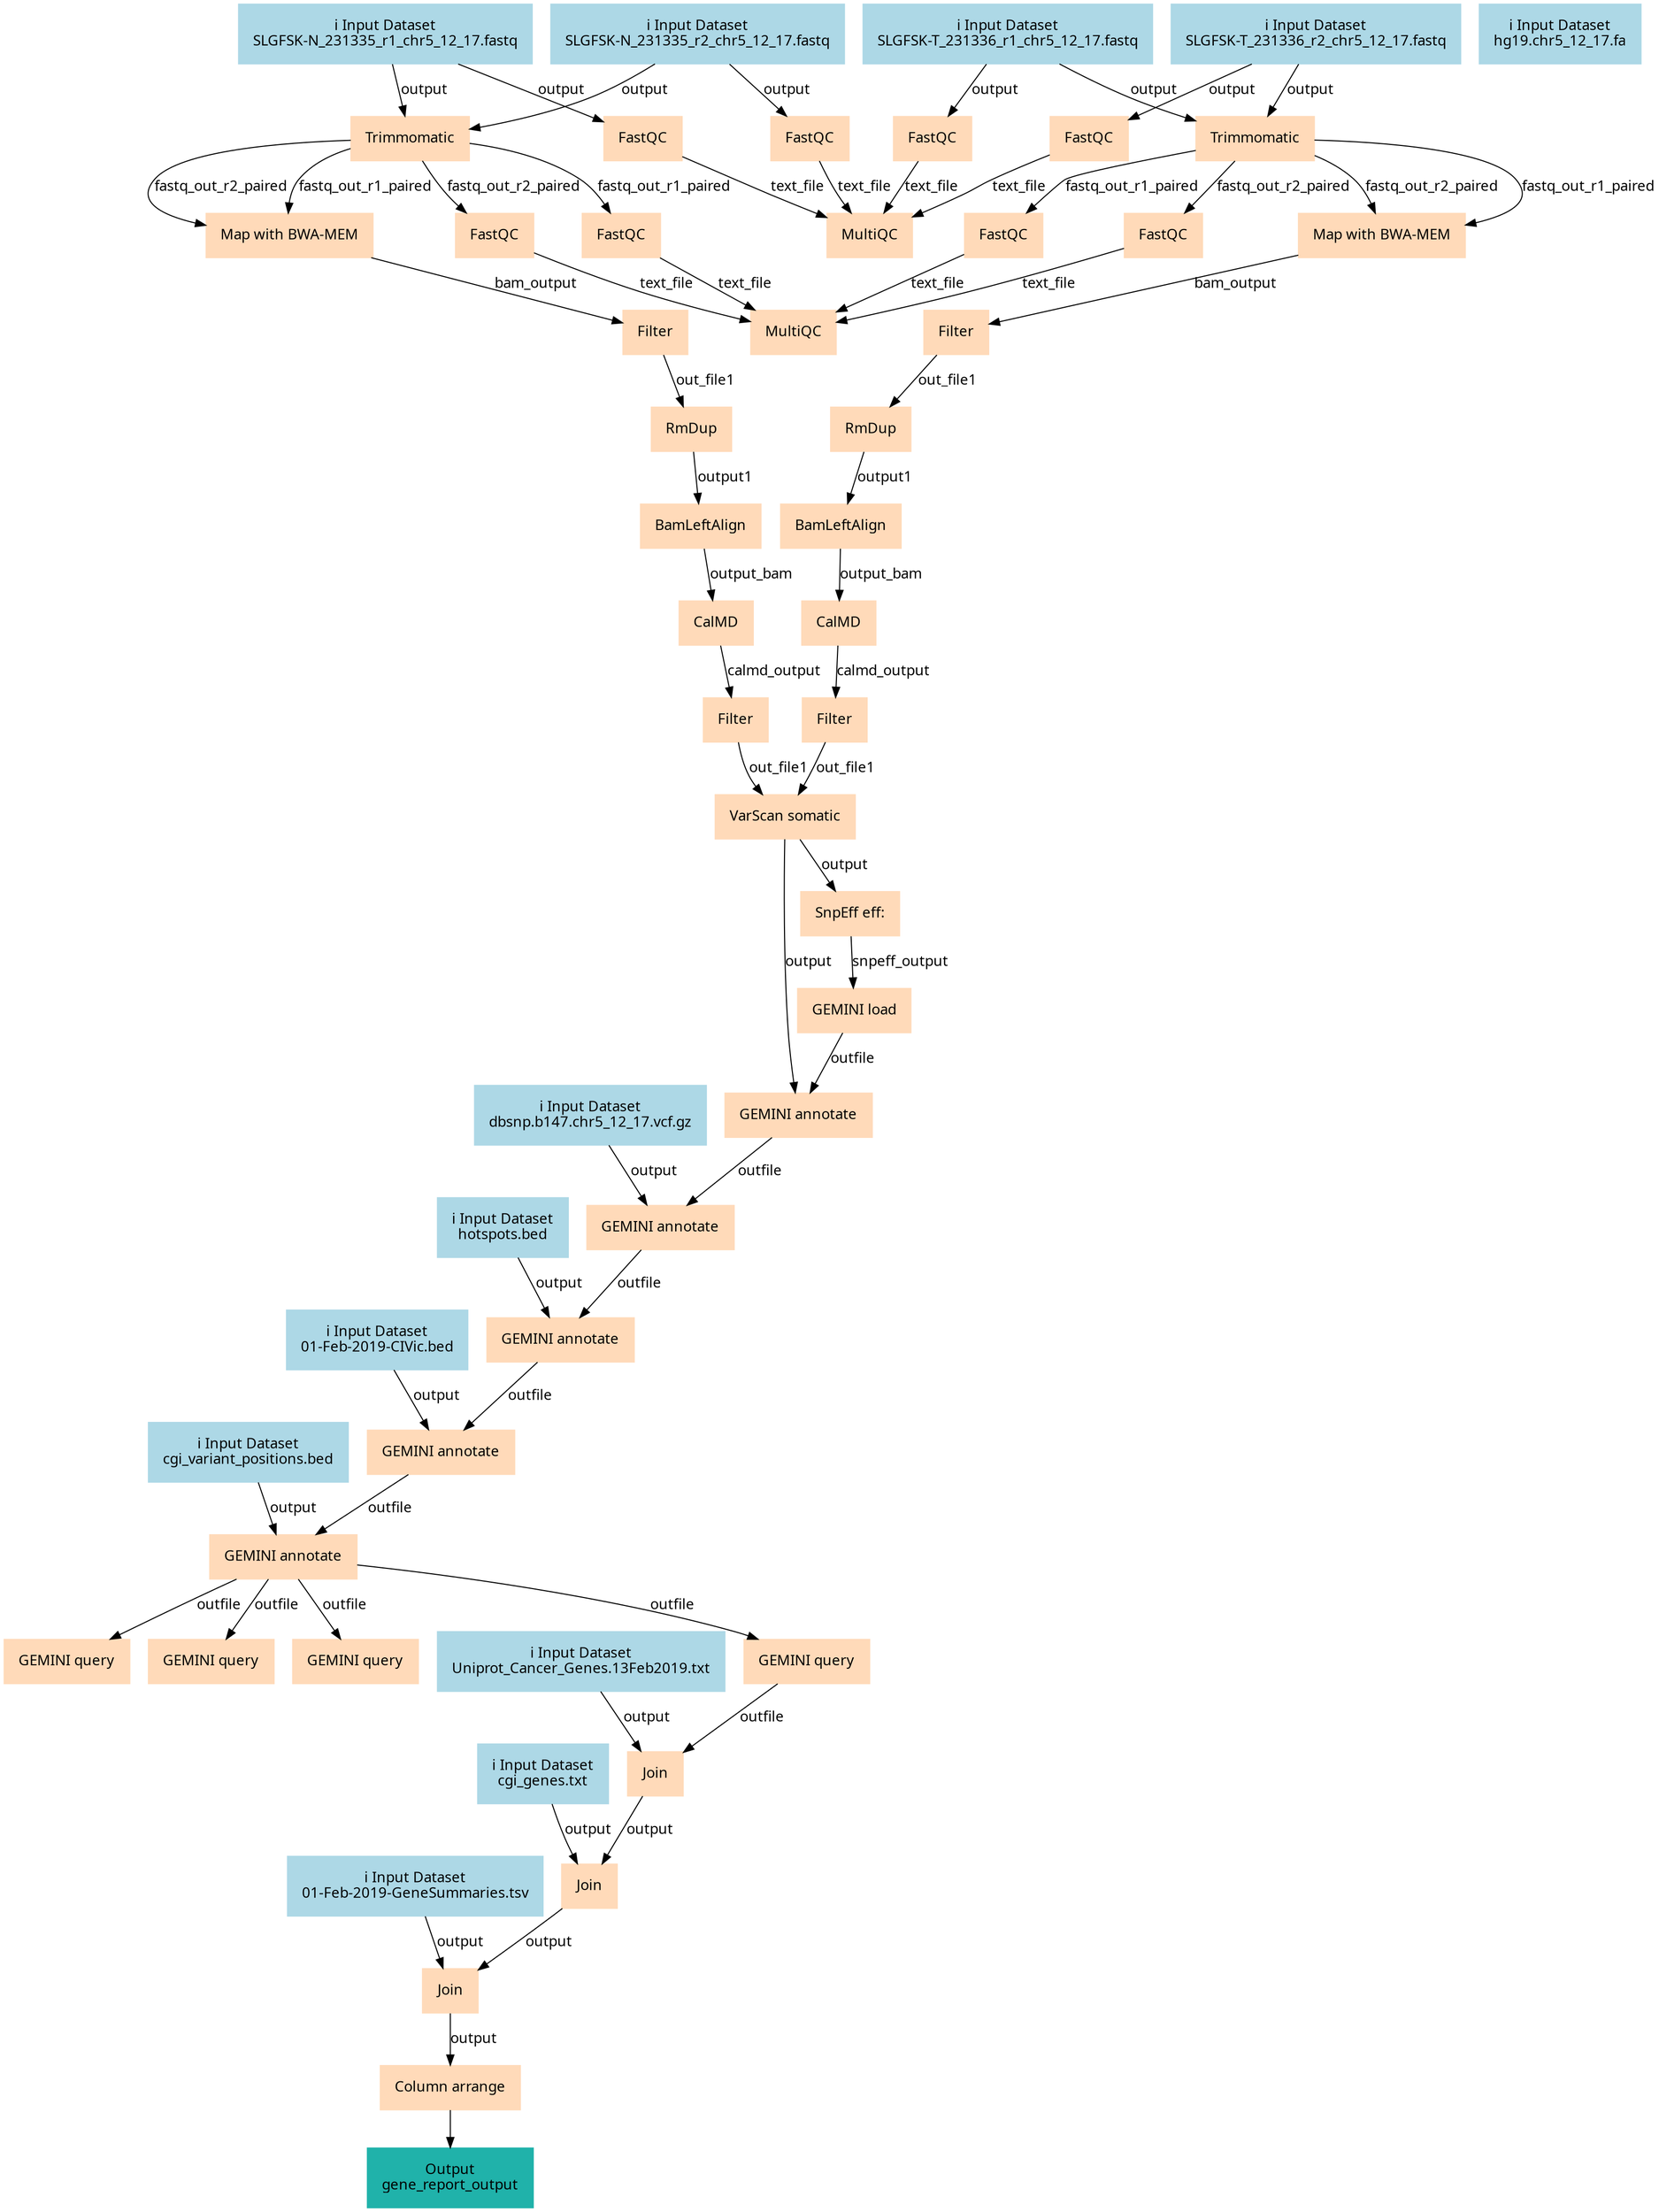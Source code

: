 digraph main {
  node [fontname="Atkinson Hyperlegible", shape=box, color=white,style=filled,color=peachpuff,margin="0.2,0.2"];
  edge [fontname="Atkinson Hyperlegible"];
  0[color=lightblue,label="ℹ️ Input Dataset\nSLGFSK-N_231335_r1_chr5_12_17.fastq"]
  1[color=lightblue,label="ℹ️ Input Dataset\nSLGFSK-N_231335_r2_chr5_12_17.fastq"]
  2[color=lightblue,label="ℹ️ Input Dataset\nSLGFSK-T_231336_r1_chr5_12_17.fastq"]
  3[color=lightblue,label="ℹ️ Input Dataset\nSLGFSK-T_231336_r2_chr5_12_17.fastq"]
  4[color=lightblue,label="ℹ️ Input Dataset\nhg19.chr5_12_17.fa"]
  5[color=lightblue,label="ℹ️ Input Dataset\nhotspots.bed"]
  6[color=lightblue,label="ℹ️ Input Dataset\ncgi_variant_positions.bed"]
  7[color=lightblue,label="ℹ️ Input Dataset\n01-Feb-2019-CIVic.bed"]
  8[color=lightblue,label="ℹ️ Input Dataset\ndbsnp.b147.chr5_12_17.vcf.gz"]
  9[color=lightblue,label="ℹ️ Input Dataset\nUniprot_Cancer_Genes.13Feb2019.txt"]
  10[color=lightblue,label="ℹ️ Input Dataset\ncgi_genes.txt"]
  11[color=lightblue,label="ℹ️ Input Dataset\n01-Feb-2019-GeneSummaries.tsv"]
  12[label="FastQC"]
  0 -> 12 [label="output"]
  13[label="FastQC"]
  1 -> 13 [label="output"]
  14[label="Trimmomatic"]
  0 -> 14 [label="output"]
  1 -> 14 [label="output"]
  15[label="FastQC"]
  2 -> 15 [label="output"]
  16[label="FastQC"]
  3 -> 16 [label="output"]
  17[label="Trimmomatic"]
  2 -> 17 [label="output"]
  3 -> 17 [label="output"]
  18[label="FastQC"]
  14 -> 18 [label="fastq_out_r2_paired"]
  19[label="FastQC"]
  14 -> 19 [label="fastq_out_r1_paired"]
  20[label="Map with BWA-MEM"]
  14 -> 20 [label="fastq_out_r1_paired"]
  14 -> 20 [label="fastq_out_r2_paired"]
  21[label="MultiQC"]
  13 -> 21 [label="text_file"]
  15 -> 21 [label="text_file"]
  16 -> 21 [label="text_file"]
  12 -> 21 [label="text_file"]
  22[label="FastQC"]
  17 -> 22 [label="fastq_out_r1_paired"]
  23[label="FastQC"]
  17 -> 23 [label="fastq_out_r2_paired"]
  24[label="Map with BWA-MEM"]
  17 -> 24 [label="fastq_out_r1_paired"]
  17 -> 24 [label="fastq_out_r2_paired"]
  25[label="Filter"]
  20 -> 25 [label="bam_output"]
  26[label="MultiQC"]
  19 -> 26 [label="text_file"]
  22 -> 26 [label="text_file"]
  23 -> 26 [label="text_file"]
  18 -> 26 [label="text_file"]
  27[label="Filter"]
  24 -> 27 [label="bam_output"]
  28[label="RmDup"]
  25 -> 28 [label="out_file1"]
  29[label="RmDup"]
  27 -> 29 [label="out_file1"]
  30[label="BamLeftAlign"]
  28 -> 30 [label="output1"]
  31[label="BamLeftAlign"]
  29 -> 31 [label="output1"]
  32[label="CalMD"]
  30 -> 32 [label="output_bam"]
  33[label="CalMD"]
  31 -> 33 [label="output_bam"]
  34[label="Filter"]
  32 -> 34 [label="calmd_output"]
  35[label="Filter"]
  33 -> 35 [label="calmd_output"]
  36[label="VarScan somatic"]
  34 -> 36 [label="out_file1"]
  35 -> 36 [label="out_file1"]
  37[label="SnpEff eff:"]
  36 -> 37 [label="output"]
  38[label="GEMINI load"]
  37 -> 38 [label="snpeff_output"]
  39[label="GEMINI annotate"]
  36 -> 39 [label="output"]
  38 -> 39 [label="outfile"]
  40[label="GEMINI annotate"]
  8 -> 40 [label="output"]
  39 -> 40 [label="outfile"]
  41[label="GEMINI annotate"]
  5 -> 41 [label="output"]
  40 -> 41 [label="outfile"]
  42[label="GEMINI annotate"]
  7 -> 42 [label="output"]
  41 -> 42 [label="outfile"]
  43[label="GEMINI annotate"]
  6 -> 43 [label="output"]
  42 -> 43 [label="outfile"]
  44[label="GEMINI query"]
  43 -> 44 [label="outfile"]
  45[label="GEMINI query"]
  43 -> 45 [label="outfile"]
  46[label="GEMINI query"]
  43 -> 46 [label="outfile"]
  47[label="GEMINI query"]
  43 -> 47 [label="outfile"]
  48[label="Join"]
  47 -> 48 [label="outfile"]
  9 -> 48 [label="output"]
  49[label="Join"]
  48 -> 49 [label="output"]
  10 -> 49 [label="output"]
  50[label="Join"]
  49 -> 50 [label="output"]
  11 -> 50 [label="output"]
  51[label="Column arrange"]
  50 -> 51 [label="output"]
  k9b3ac7f0ae6c4f019a0afa80e771e61f[color=lightseagreen,label="Output\ngene_report_output"]
  51 -> k9b3ac7f0ae6c4f019a0afa80e771e61f
}